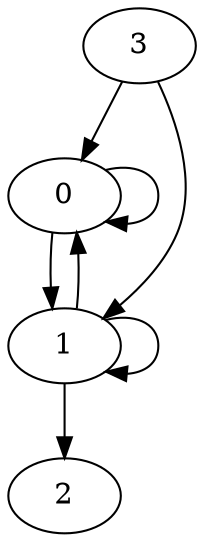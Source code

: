 digraph  {
	
	n1[label="0"];
	n2[label="1"];
	n3[label="2"];
	n4[label="3"];
	n1->n1[penwidth="1"];
	n1->n2[penwidth="1"];
	n2->n3[penwidth="1"];
	n2->n1[penwidth="1"];
	n2->n2[penwidth="1"];
	n4->n2[penwidth="1"];
	n4->n1[penwidth="1"];
	
}
